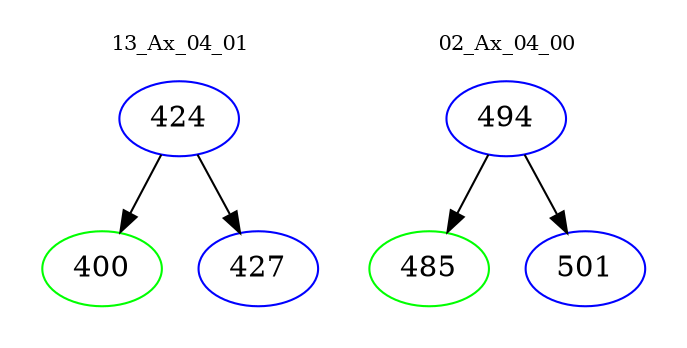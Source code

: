 digraph{
subgraph cluster_0 {
color = white
label = "13_Ax_04_01";
fontsize=10;
T0_424 [label="424", color="blue"]
T0_424 -> T0_400 [color="black"]
T0_400 [label="400", color="green"]
T0_424 -> T0_427 [color="black"]
T0_427 [label="427", color="blue"]
}
subgraph cluster_1 {
color = white
label = "02_Ax_04_00";
fontsize=10;
T1_494 [label="494", color="blue"]
T1_494 -> T1_485 [color="black"]
T1_485 [label="485", color="green"]
T1_494 -> T1_501 [color="black"]
T1_501 [label="501", color="blue"]
}
}
